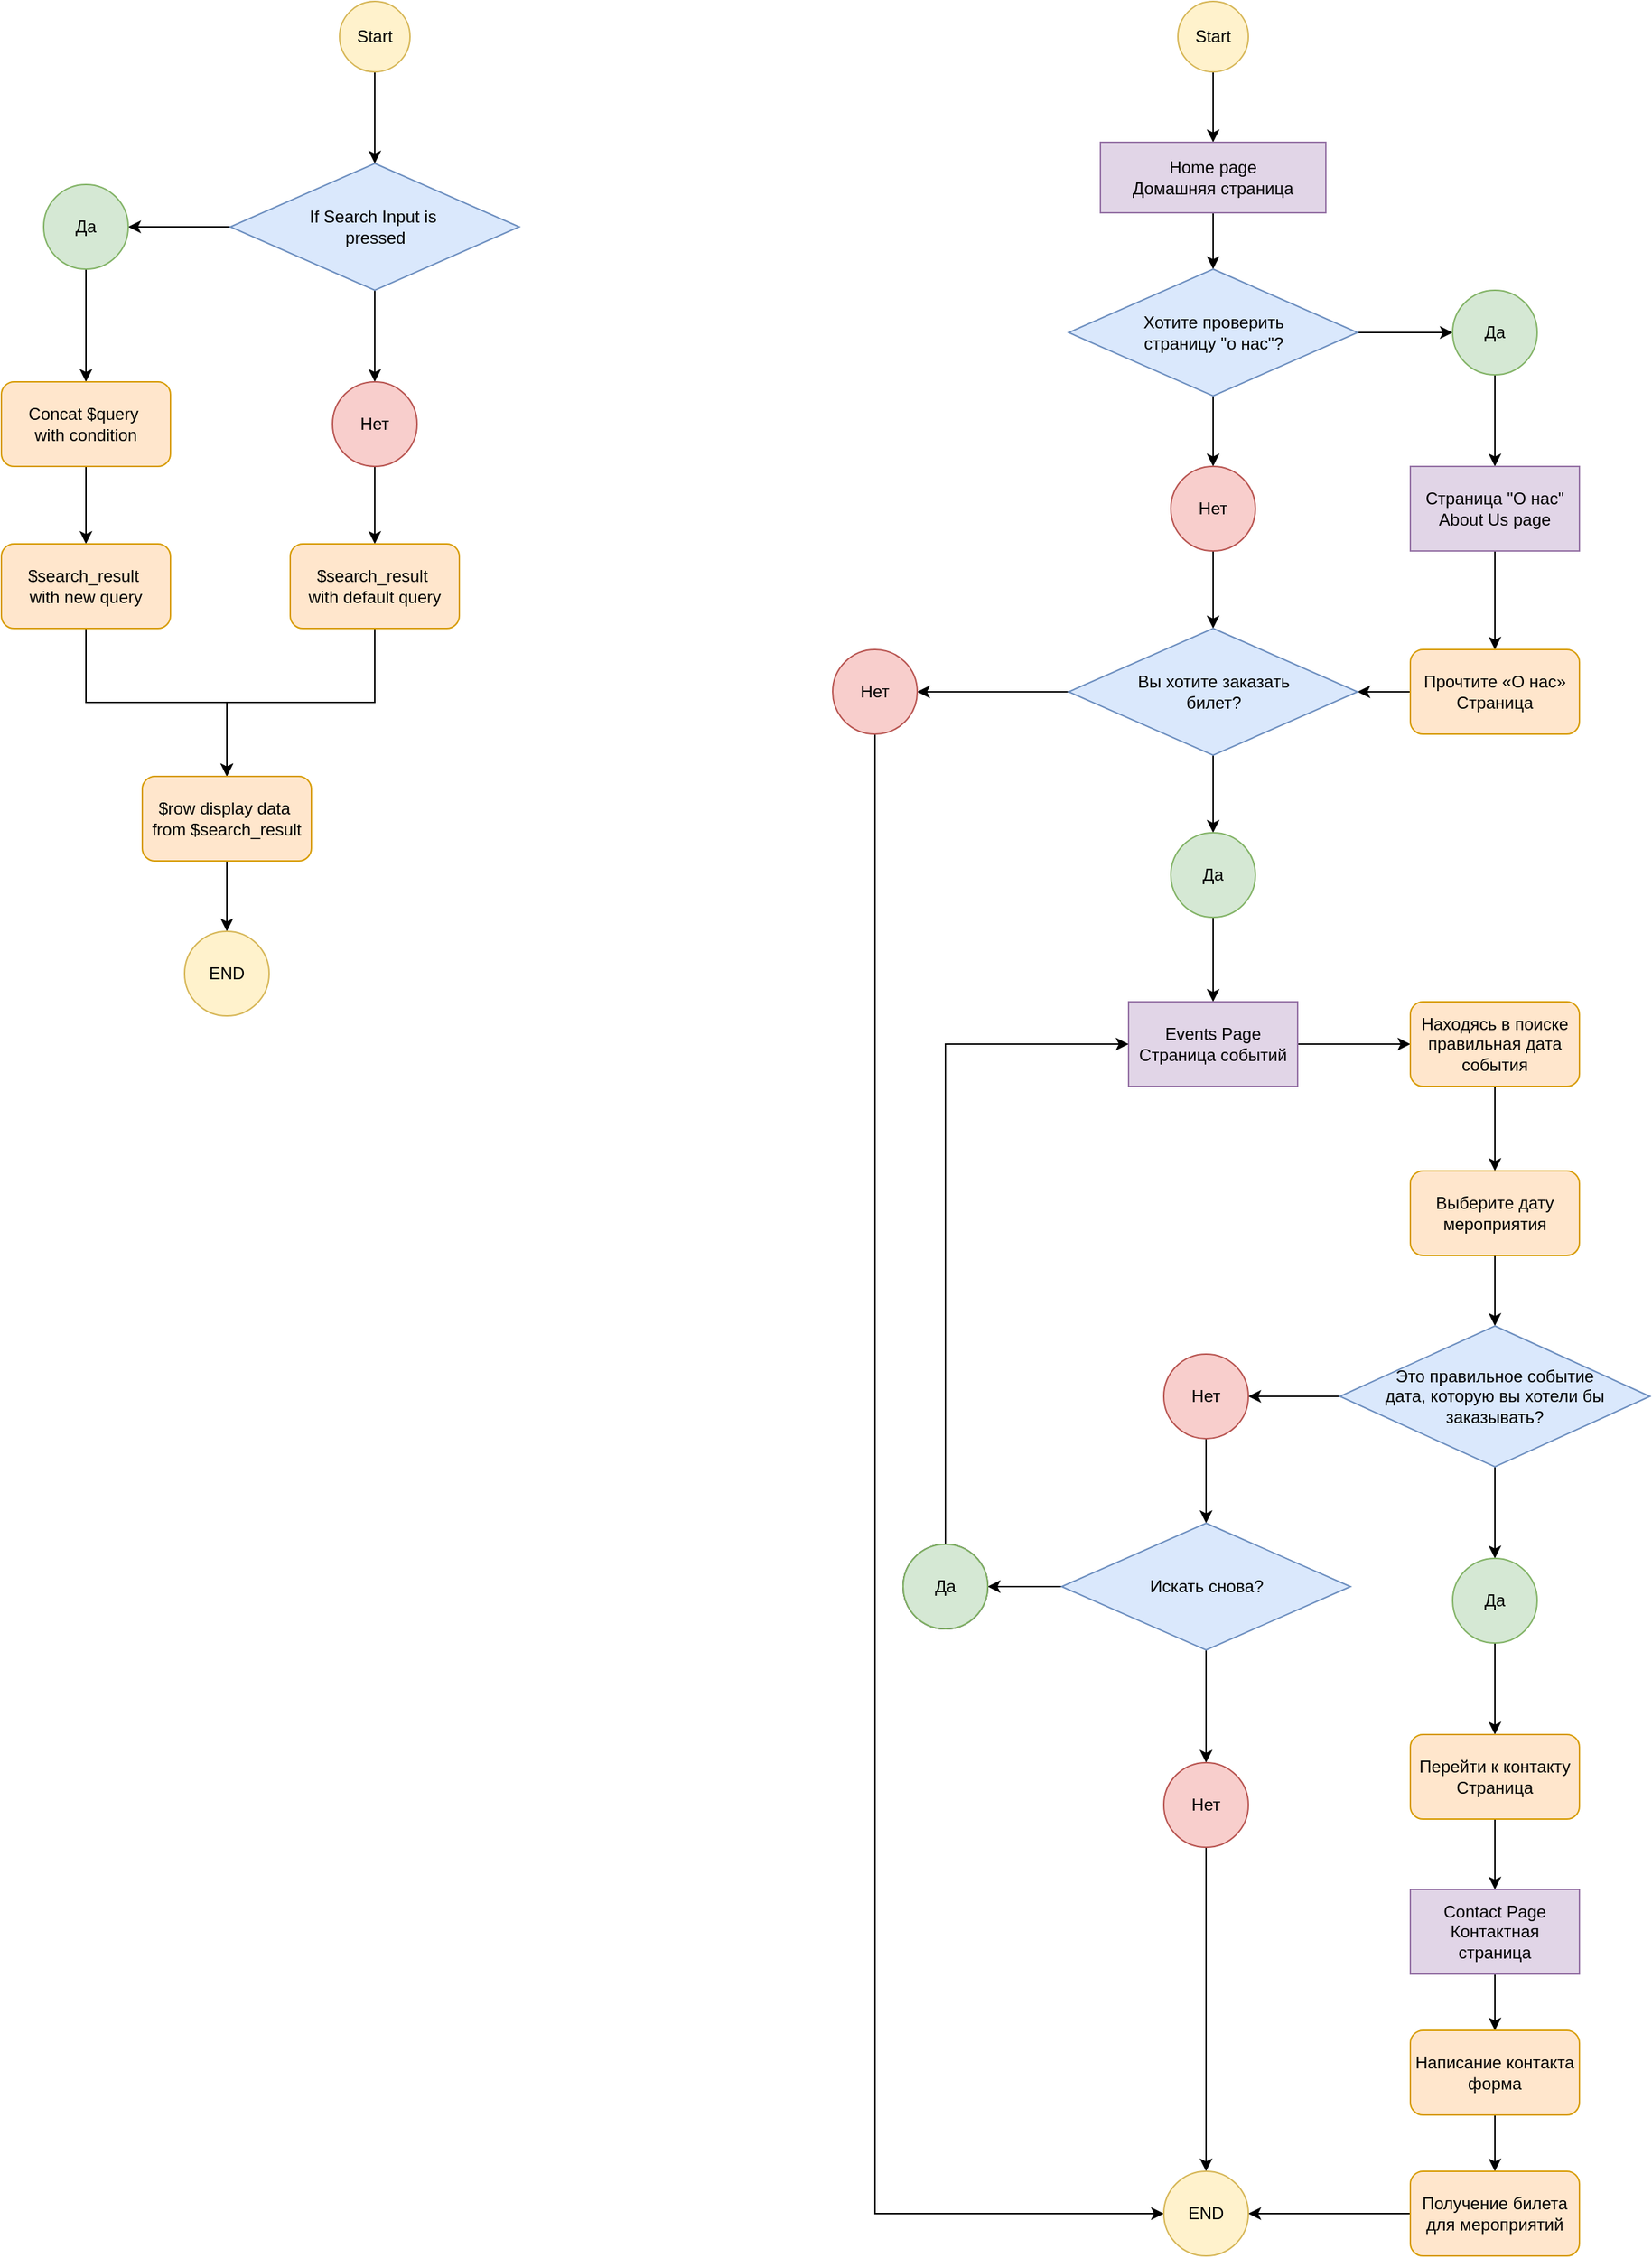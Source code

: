 <mxfile version="15.9.1" type="github">
  <diagram id="C5RBs43oDa-KdzZeNtuy" name="Page-1">
    <mxGraphModel dx="2249" dy="1923" grid="1" gridSize="10" guides="1" tooltips="1" connect="1" arrows="1" fold="1" page="1" pageScale="1" pageWidth="827" pageHeight="1169" math="0" shadow="0">
      <root>
        <mxCell id="WIyWlLk6GJQsqaUBKTNV-0" />
        <mxCell id="WIyWlLk6GJQsqaUBKTNV-1" parent="WIyWlLk6GJQsqaUBKTNV-0" />
        <mxCell id="_kxqz9F-Hs71tGvmmAGX-8" style="edgeStyle=orthogonalEdgeStyle;rounded=0;orthogonalLoop=1;jettySize=auto;html=1;exitX=0.5;exitY=1;exitDx=0;exitDy=0;entryX=0.5;entryY=0;entryDx=0;entryDy=0;" parent="WIyWlLk6GJQsqaUBKTNV-1" source="_kxqz9F-Hs71tGvmmAGX-0" target="_kxqz9F-Hs71tGvmmAGX-1" edge="1">
          <mxGeometry relative="1" as="geometry" />
        </mxCell>
        <mxCell id="_kxqz9F-Hs71tGvmmAGX-0" value="Start" style="ellipse;whiteSpace=wrap;html=1;aspect=fixed;fillColor=#fff2cc;strokeColor=#d6b656;" parent="WIyWlLk6GJQsqaUBKTNV-1" vertex="1">
          <mxGeometry x="435" y="-180" width="50" height="50" as="geometry" />
        </mxCell>
        <mxCell id="_kxqz9F-Hs71tGvmmAGX-9" style="edgeStyle=orthogonalEdgeStyle;rounded=0;orthogonalLoop=1;jettySize=auto;html=1;exitX=0.5;exitY=1;exitDx=0;exitDy=0;entryX=0.5;entryY=0;entryDx=0;entryDy=0;" parent="WIyWlLk6GJQsqaUBKTNV-1" source="_kxqz9F-Hs71tGvmmAGX-1" target="_kxqz9F-Hs71tGvmmAGX-2" edge="1">
          <mxGeometry relative="1" as="geometry" />
        </mxCell>
        <mxCell id="_kxqz9F-Hs71tGvmmAGX-1" value="Home page&lt;br&gt;Домашняя страница" style="rounded=0;whiteSpace=wrap;html=1;fillColor=#e1d5e7;strokeColor=#9673a6;" parent="WIyWlLk6GJQsqaUBKTNV-1" vertex="1">
          <mxGeometry x="380" y="-80" width="160" height="50" as="geometry" />
        </mxCell>
        <mxCell id="_kxqz9F-Hs71tGvmmAGX-10" style="edgeStyle=orthogonalEdgeStyle;rounded=0;orthogonalLoop=1;jettySize=auto;html=1;exitX=1;exitY=0.5;exitDx=0;exitDy=0;entryX=0;entryY=0.5;entryDx=0;entryDy=0;" parent="WIyWlLk6GJQsqaUBKTNV-1" source="_kxqz9F-Hs71tGvmmAGX-2" target="_kxqz9F-Hs71tGvmmAGX-5" edge="1">
          <mxGeometry relative="1" as="geometry" />
        </mxCell>
        <mxCell id="_kxqz9F-Hs71tGvmmAGX-11" style="edgeStyle=orthogonalEdgeStyle;rounded=0;orthogonalLoop=1;jettySize=auto;html=1;exitX=0.5;exitY=1;exitDx=0;exitDy=0;" parent="WIyWlLk6GJQsqaUBKTNV-1" source="_kxqz9F-Hs71tGvmmAGX-2" target="_kxqz9F-Hs71tGvmmAGX-4" edge="1">
          <mxGeometry relative="1" as="geometry" />
        </mxCell>
        <mxCell id="_kxqz9F-Hs71tGvmmAGX-2" value="Хотите проверить &lt;br&gt;страницу &quot;о нас&quot;?" style="rhombus;whiteSpace=wrap;html=1;fillColor=#dae8fc;strokeColor=#6c8ebf;" parent="WIyWlLk6GJQsqaUBKTNV-1" vertex="1">
          <mxGeometry x="357.5" y="10" width="205" height="90" as="geometry" />
        </mxCell>
        <mxCell id="_kxqz9F-Hs71tGvmmAGX-15" style="edgeStyle=orthogonalEdgeStyle;rounded=0;orthogonalLoop=1;jettySize=auto;html=1;exitX=0.5;exitY=1;exitDx=0;exitDy=0;entryX=0.5;entryY=0;entryDx=0;entryDy=0;" parent="WIyWlLk6GJQsqaUBKTNV-1" source="_kxqz9F-Hs71tGvmmAGX-4" target="_kxqz9F-Hs71tGvmmAGX-14" edge="1">
          <mxGeometry relative="1" as="geometry" />
        </mxCell>
        <mxCell id="_kxqz9F-Hs71tGvmmAGX-4" value="Нет" style="ellipse;whiteSpace=wrap;html=1;aspect=fixed;fillColor=#f8cecc;strokeColor=#b85450;" parent="WIyWlLk6GJQsqaUBKTNV-1" vertex="1">
          <mxGeometry x="430" y="150" width="60" height="60" as="geometry" />
        </mxCell>
        <mxCell id="_kxqz9F-Hs71tGvmmAGX-12" style="edgeStyle=orthogonalEdgeStyle;rounded=0;orthogonalLoop=1;jettySize=auto;html=1;exitX=0.5;exitY=1;exitDx=0;exitDy=0;" parent="WIyWlLk6GJQsqaUBKTNV-1" source="_kxqz9F-Hs71tGvmmAGX-5" target="_kxqz9F-Hs71tGvmmAGX-6" edge="1">
          <mxGeometry relative="1" as="geometry" />
        </mxCell>
        <mxCell id="_kxqz9F-Hs71tGvmmAGX-5" value="Да" style="ellipse;whiteSpace=wrap;html=1;aspect=fixed;fillColor=#d5e8d4;strokeColor=#82b366;" parent="WIyWlLk6GJQsqaUBKTNV-1" vertex="1">
          <mxGeometry x="630" y="25" width="60" height="60" as="geometry" />
        </mxCell>
        <mxCell id="_kxqz9F-Hs71tGvmmAGX-13" style="edgeStyle=orthogonalEdgeStyle;rounded=0;orthogonalLoop=1;jettySize=auto;html=1;exitX=0.5;exitY=1;exitDx=0;exitDy=0;entryX=0.5;entryY=0;entryDx=0;entryDy=0;" parent="WIyWlLk6GJQsqaUBKTNV-1" source="_kxqz9F-Hs71tGvmmAGX-6" target="_kxqz9F-Hs71tGvmmAGX-7" edge="1">
          <mxGeometry relative="1" as="geometry" />
        </mxCell>
        <mxCell id="_kxqz9F-Hs71tGvmmAGX-6" value="Страница &quot;О нас&quot;&lt;br&gt;About Us page" style="rounded=0;whiteSpace=wrap;html=1;fillColor=#e1d5e7;strokeColor=#9673a6;" parent="WIyWlLk6GJQsqaUBKTNV-1" vertex="1">
          <mxGeometry x="600" y="150" width="120" height="60" as="geometry" />
        </mxCell>
        <mxCell id="_kxqz9F-Hs71tGvmmAGX-58" style="edgeStyle=orthogonalEdgeStyle;rounded=0;orthogonalLoop=1;jettySize=auto;html=1;exitX=0;exitY=0.5;exitDx=0;exitDy=0;entryX=1;entryY=0.5;entryDx=0;entryDy=0;" parent="WIyWlLk6GJQsqaUBKTNV-1" source="_kxqz9F-Hs71tGvmmAGX-7" target="_kxqz9F-Hs71tGvmmAGX-14" edge="1">
          <mxGeometry relative="1" as="geometry" />
        </mxCell>
        <mxCell id="_kxqz9F-Hs71tGvmmAGX-7" value="&lt;div&gt;Прочтите «О нас»&lt;/div&gt;&lt;div&gt;Страница&lt;/div&gt;" style="rounded=1;whiteSpace=wrap;html=1;fillColor=#ffe6cc;strokeColor=#d79b00;" parent="WIyWlLk6GJQsqaUBKTNV-1" vertex="1">
          <mxGeometry x="600" y="280" width="120" height="60" as="geometry" />
        </mxCell>
        <mxCell id="_kxqz9F-Hs71tGvmmAGX-20" style="edgeStyle=orthogonalEdgeStyle;rounded=0;orthogonalLoop=1;jettySize=auto;html=1;exitX=0;exitY=0.5;exitDx=0;exitDy=0;entryX=1;entryY=0.5;entryDx=0;entryDy=0;" parent="WIyWlLk6GJQsqaUBKTNV-1" source="_kxqz9F-Hs71tGvmmAGX-14" target="_kxqz9F-Hs71tGvmmAGX-18" edge="1">
          <mxGeometry relative="1" as="geometry" />
        </mxCell>
        <mxCell id="_kxqz9F-Hs71tGvmmAGX-21" style="edgeStyle=orthogonalEdgeStyle;rounded=0;orthogonalLoop=1;jettySize=auto;html=1;exitX=0.5;exitY=1;exitDx=0;exitDy=0;" parent="WIyWlLk6GJQsqaUBKTNV-1" source="_kxqz9F-Hs71tGvmmAGX-14" target="_kxqz9F-Hs71tGvmmAGX-19" edge="1">
          <mxGeometry relative="1" as="geometry" />
        </mxCell>
        <mxCell id="_kxqz9F-Hs71tGvmmAGX-14" value="&lt;div&gt;Вы хотите заказать&lt;/div&gt;&lt;div&gt;билет?&lt;/div&gt;" style="rhombus;whiteSpace=wrap;html=1;fillColor=#dae8fc;strokeColor=#6c8ebf;" parent="WIyWlLk6GJQsqaUBKTNV-1" vertex="1">
          <mxGeometry x="357.5" y="265" width="205" height="90" as="geometry" />
        </mxCell>
        <mxCell id="_kxqz9F-Hs71tGvmmAGX-57" style="edgeStyle=orthogonalEdgeStyle;rounded=0;orthogonalLoop=1;jettySize=auto;html=1;exitX=0.5;exitY=1;exitDx=0;exitDy=0;entryX=0;entryY=0.5;entryDx=0;entryDy=0;" parent="WIyWlLk6GJQsqaUBKTNV-1" source="_kxqz9F-Hs71tGvmmAGX-18" target="_kxqz9F-Hs71tGvmmAGX-53" edge="1">
          <mxGeometry relative="1" as="geometry" />
        </mxCell>
        <mxCell id="_kxqz9F-Hs71tGvmmAGX-18" value="Нет" style="ellipse;whiteSpace=wrap;html=1;aspect=fixed;fillColor=#f8cecc;strokeColor=#b85450;" parent="WIyWlLk6GJQsqaUBKTNV-1" vertex="1">
          <mxGeometry x="190" y="280" width="60" height="60" as="geometry" />
        </mxCell>
        <mxCell id="_kxqz9F-Hs71tGvmmAGX-22" style="edgeStyle=orthogonalEdgeStyle;rounded=0;orthogonalLoop=1;jettySize=auto;html=1;exitX=0.5;exitY=1;exitDx=0;exitDy=0;" parent="WIyWlLk6GJQsqaUBKTNV-1" source="_kxqz9F-Hs71tGvmmAGX-19" edge="1">
          <mxGeometry relative="1" as="geometry">
            <mxPoint x="460" y="530" as="targetPoint" />
          </mxGeometry>
        </mxCell>
        <mxCell id="_kxqz9F-Hs71tGvmmAGX-19" value="Да" style="ellipse;whiteSpace=wrap;html=1;aspect=fixed;fillColor=#d5e8d4;strokeColor=#82b366;" parent="WIyWlLk6GJQsqaUBKTNV-1" vertex="1">
          <mxGeometry x="430" y="410" width="60" height="60" as="geometry" />
        </mxCell>
        <mxCell id="_kxqz9F-Hs71tGvmmAGX-31" style="edgeStyle=orthogonalEdgeStyle;rounded=0;orthogonalLoop=1;jettySize=auto;html=1;exitX=1;exitY=0.5;exitDx=0;exitDy=0;" parent="WIyWlLk6GJQsqaUBKTNV-1" source="_kxqz9F-Hs71tGvmmAGX-23" target="_kxqz9F-Hs71tGvmmAGX-24" edge="1">
          <mxGeometry relative="1" as="geometry" />
        </mxCell>
        <mxCell id="_kxqz9F-Hs71tGvmmAGX-23" value="Events Page&lt;br&gt;Страница событий" style="rounded=0;whiteSpace=wrap;html=1;fillColor=#e1d5e7;strokeColor=#9673a6;" parent="WIyWlLk6GJQsqaUBKTNV-1" vertex="1">
          <mxGeometry x="400" y="530" width="120" height="60" as="geometry" />
        </mxCell>
        <mxCell id="_kxqz9F-Hs71tGvmmAGX-28" style="edgeStyle=orthogonalEdgeStyle;rounded=0;orthogonalLoop=1;jettySize=auto;html=1;exitX=0.5;exitY=1;exitDx=0;exitDy=0;entryX=0.5;entryY=0;entryDx=0;entryDy=0;" parent="WIyWlLk6GJQsqaUBKTNV-1" source="_kxqz9F-Hs71tGvmmAGX-24" target="_kxqz9F-Hs71tGvmmAGX-26" edge="1">
          <mxGeometry relative="1" as="geometry" />
        </mxCell>
        <mxCell id="_kxqz9F-Hs71tGvmmAGX-24" value="&lt;div&gt;Находясь в поиске&lt;/div&gt;&lt;div&gt;правильная дата события&lt;/div&gt;" style="rounded=1;whiteSpace=wrap;html=1;fillColor=#ffe6cc;strokeColor=#d79b00;" parent="WIyWlLk6GJQsqaUBKTNV-1" vertex="1">
          <mxGeometry x="600" y="530" width="120" height="60" as="geometry" />
        </mxCell>
        <mxCell id="_kxqz9F-Hs71tGvmmAGX-30" style="edgeStyle=orthogonalEdgeStyle;rounded=0;orthogonalLoop=1;jettySize=auto;html=1;exitX=0.5;exitY=1;exitDx=0;exitDy=0;" parent="WIyWlLk6GJQsqaUBKTNV-1" source="_kxqz9F-Hs71tGvmmAGX-26" target="_kxqz9F-Hs71tGvmmAGX-29" edge="1">
          <mxGeometry relative="1" as="geometry" />
        </mxCell>
        <mxCell id="_kxqz9F-Hs71tGvmmAGX-26" value="Выберите дату мероприятия" style="rounded=1;whiteSpace=wrap;html=1;fillColor=#ffe6cc;strokeColor=#d79b00;" parent="WIyWlLk6GJQsqaUBKTNV-1" vertex="1">
          <mxGeometry x="600" y="650" width="120" height="60" as="geometry" />
        </mxCell>
        <mxCell id="_kxqz9F-Hs71tGvmmAGX-33" style="edgeStyle=orthogonalEdgeStyle;rounded=0;orthogonalLoop=1;jettySize=auto;html=1;exitX=0;exitY=0.5;exitDx=0;exitDy=0;entryX=1;entryY=0.5;entryDx=0;entryDy=0;" parent="WIyWlLk6GJQsqaUBKTNV-1" source="_kxqz9F-Hs71tGvmmAGX-29" target="_kxqz9F-Hs71tGvmmAGX-32" edge="1">
          <mxGeometry relative="1" as="geometry" />
        </mxCell>
        <mxCell id="_kxqz9F-Hs71tGvmmAGX-44" style="edgeStyle=orthogonalEdgeStyle;rounded=0;orthogonalLoop=1;jettySize=auto;html=1;exitX=0.5;exitY=1;exitDx=0;exitDy=0;entryX=0.5;entryY=0;entryDx=0;entryDy=0;" parent="WIyWlLk6GJQsqaUBKTNV-1" source="_kxqz9F-Hs71tGvmmAGX-29" target="_kxqz9F-Hs71tGvmmAGX-43" edge="1">
          <mxGeometry relative="1" as="geometry" />
        </mxCell>
        <mxCell id="_kxqz9F-Hs71tGvmmAGX-29" value="&lt;div&gt;Это правильное событие&lt;/div&gt;&lt;div&gt;дата, которую вы хотели бы&lt;/div&gt;&lt;div&gt;заказывать?&lt;/div&gt;" style="rhombus;whiteSpace=wrap;html=1;fillColor=#dae8fc;strokeColor=#6c8ebf;" parent="WIyWlLk6GJQsqaUBKTNV-1" vertex="1">
          <mxGeometry x="550" y="760" width="220" height="100" as="geometry" />
        </mxCell>
        <mxCell id="_kxqz9F-Hs71tGvmmAGX-35" style="edgeStyle=orthogonalEdgeStyle;rounded=0;orthogonalLoop=1;jettySize=auto;html=1;exitX=0.5;exitY=1;exitDx=0;exitDy=0;entryX=0.5;entryY=0;entryDx=0;entryDy=0;" parent="WIyWlLk6GJQsqaUBKTNV-1" source="_kxqz9F-Hs71tGvmmAGX-32" target="_kxqz9F-Hs71tGvmmAGX-34" edge="1">
          <mxGeometry relative="1" as="geometry" />
        </mxCell>
        <mxCell id="_kxqz9F-Hs71tGvmmAGX-32" value="Нет" style="ellipse;whiteSpace=wrap;html=1;aspect=fixed;fillColor=#f8cecc;strokeColor=#b85450;" parent="WIyWlLk6GJQsqaUBKTNV-1" vertex="1">
          <mxGeometry x="425" y="780" width="60" height="60" as="geometry" />
        </mxCell>
        <mxCell id="_kxqz9F-Hs71tGvmmAGX-39" style="edgeStyle=orthogonalEdgeStyle;rounded=0;orthogonalLoop=1;jettySize=auto;html=1;exitX=0;exitY=0.5;exitDx=0;exitDy=0;entryX=1;entryY=0.5;entryDx=0;entryDy=0;" parent="WIyWlLk6GJQsqaUBKTNV-1" source="_kxqz9F-Hs71tGvmmAGX-34" target="_kxqz9F-Hs71tGvmmAGX-37" edge="1">
          <mxGeometry relative="1" as="geometry" />
        </mxCell>
        <mxCell id="_kxqz9F-Hs71tGvmmAGX-41" style="edgeStyle=orthogonalEdgeStyle;rounded=0;orthogonalLoop=1;jettySize=auto;html=1;exitX=0.5;exitY=1;exitDx=0;exitDy=0;entryX=0.5;entryY=0;entryDx=0;entryDy=0;" parent="WIyWlLk6GJQsqaUBKTNV-1" source="_kxqz9F-Hs71tGvmmAGX-34" target="_kxqz9F-Hs71tGvmmAGX-36" edge="1">
          <mxGeometry relative="1" as="geometry" />
        </mxCell>
        <mxCell id="_kxqz9F-Hs71tGvmmAGX-34" value="Искать снова?" style="rhombus;whiteSpace=wrap;html=1;fillColor=#dae8fc;strokeColor=#6c8ebf;" parent="WIyWlLk6GJQsqaUBKTNV-1" vertex="1">
          <mxGeometry x="352.5" y="900" width="205" height="90" as="geometry" />
        </mxCell>
        <mxCell id="_kxqz9F-Hs71tGvmmAGX-56" style="edgeStyle=orthogonalEdgeStyle;rounded=0;orthogonalLoop=1;jettySize=auto;html=1;exitX=0.5;exitY=1;exitDx=0;exitDy=0;" parent="WIyWlLk6GJQsqaUBKTNV-1" source="_kxqz9F-Hs71tGvmmAGX-36" target="_kxqz9F-Hs71tGvmmAGX-53" edge="1">
          <mxGeometry relative="1" as="geometry" />
        </mxCell>
        <mxCell id="_kxqz9F-Hs71tGvmmAGX-36" value="Нет" style="ellipse;whiteSpace=wrap;html=1;aspect=fixed;fillColor=#f8cecc;strokeColor=#b85450;" parent="WIyWlLk6GJQsqaUBKTNV-1" vertex="1">
          <mxGeometry x="425" y="1070" width="60" height="60" as="geometry" />
        </mxCell>
        <mxCell id="_kxqz9F-Hs71tGvmmAGX-38" style="edgeStyle=orthogonalEdgeStyle;rounded=0;orthogonalLoop=1;jettySize=auto;html=1;exitX=0.5;exitY=0;exitDx=0;exitDy=0;entryX=0;entryY=0.5;entryDx=0;entryDy=0;" parent="WIyWlLk6GJQsqaUBKTNV-1" source="_kxqz9F-Hs71tGvmmAGX-37" target="_kxqz9F-Hs71tGvmmAGX-23" edge="1">
          <mxGeometry relative="1" as="geometry" />
        </mxCell>
        <mxCell id="_kxqz9F-Hs71tGvmmAGX-37" value="Yes" style="ellipse;whiteSpace=wrap;html=1;aspect=fixed;" parent="WIyWlLk6GJQsqaUBKTNV-1" vertex="1">
          <mxGeometry x="240" y="915" width="60" height="60" as="geometry" />
        </mxCell>
        <mxCell id="_kxqz9F-Hs71tGvmmAGX-42" value="Да" style="ellipse;whiteSpace=wrap;html=1;aspect=fixed;fillColor=#d5e8d4;strokeColor=#82b366;" parent="WIyWlLk6GJQsqaUBKTNV-1" vertex="1">
          <mxGeometry x="240" y="915" width="60" height="60" as="geometry" />
        </mxCell>
        <mxCell id="_kxqz9F-Hs71tGvmmAGX-46" style="edgeStyle=orthogonalEdgeStyle;rounded=0;orthogonalLoop=1;jettySize=auto;html=1;exitX=0.5;exitY=1;exitDx=0;exitDy=0;entryX=0.5;entryY=0;entryDx=0;entryDy=0;" parent="WIyWlLk6GJQsqaUBKTNV-1" source="_kxqz9F-Hs71tGvmmAGX-43" target="_kxqz9F-Hs71tGvmmAGX-45" edge="1">
          <mxGeometry relative="1" as="geometry" />
        </mxCell>
        <mxCell id="_kxqz9F-Hs71tGvmmAGX-43" value="Да" style="ellipse;whiteSpace=wrap;html=1;aspect=fixed;fillColor=#d5e8d4;strokeColor=#82b366;" parent="WIyWlLk6GJQsqaUBKTNV-1" vertex="1">
          <mxGeometry x="630" y="925" width="60" height="60" as="geometry" />
        </mxCell>
        <mxCell id="_kxqz9F-Hs71tGvmmAGX-48" style="edgeStyle=orthogonalEdgeStyle;rounded=0;orthogonalLoop=1;jettySize=auto;html=1;exitX=0.5;exitY=1;exitDx=0;exitDy=0;entryX=0.5;entryY=0;entryDx=0;entryDy=0;" parent="WIyWlLk6GJQsqaUBKTNV-1" source="_kxqz9F-Hs71tGvmmAGX-45" target="_kxqz9F-Hs71tGvmmAGX-47" edge="1">
          <mxGeometry relative="1" as="geometry" />
        </mxCell>
        <mxCell id="_kxqz9F-Hs71tGvmmAGX-45" value="&lt;div&gt;Перейти к контакту&lt;/div&gt;&lt;div&gt;Страница&lt;/div&gt;" style="rounded=1;whiteSpace=wrap;html=1;fillColor=#ffe6cc;strokeColor=#d79b00;" parent="WIyWlLk6GJQsqaUBKTNV-1" vertex="1">
          <mxGeometry x="600" y="1050" width="120" height="60" as="geometry" />
        </mxCell>
        <mxCell id="_kxqz9F-Hs71tGvmmAGX-51" style="edgeStyle=orthogonalEdgeStyle;rounded=0;orthogonalLoop=1;jettySize=auto;html=1;exitX=0.5;exitY=1;exitDx=0;exitDy=0;entryX=0.5;entryY=0;entryDx=0;entryDy=0;" parent="WIyWlLk6GJQsqaUBKTNV-1" source="_kxqz9F-Hs71tGvmmAGX-47" target="_kxqz9F-Hs71tGvmmAGX-50" edge="1">
          <mxGeometry relative="1" as="geometry" />
        </mxCell>
        <mxCell id="_kxqz9F-Hs71tGvmmAGX-47" value="Contact Page&lt;br&gt;Контактная страница" style="rounded=0;whiteSpace=wrap;html=1;fillColor=#e1d5e7;strokeColor=#9673a6;" parent="WIyWlLk6GJQsqaUBKTNV-1" vertex="1">
          <mxGeometry x="600" y="1160" width="120" height="60" as="geometry" />
        </mxCell>
        <mxCell id="_kxqz9F-Hs71tGvmmAGX-55" style="edgeStyle=orthogonalEdgeStyle;rounded=0;orthogonalLoop=1;jettySize=auto;html=1;exitX=0.5;exitY=1;exitDx=0;exitDy=0;entryX=0.5;entryY=0;entryDx=0;entryDy=0;" parent="WIyWlLk6GJQsqaUBKTNV-1" source="_kxqz9F-Hs71tGvmmAGX-50" target="_kxqz9F-Hs71tGvmmAGX-52" edge="1">
          <mxGeometry relative="1" as="geometry" />
        </mxCell>
        <mxCell id="_kxqz9F-Hs71tGvmmAGX-50" value="&lt;div&gt;Написание контакта&lt;/div&gt;&lt;div&gt;форма&lt;/div&gt;" style="rounded=1;whiteSpace=wrap;html=1;fillColor=#ffe6cc;strokeColor=#d79b00;" parent="WIyWlLk6GJQsqaUBKTNV-1" vertex="1">
          <mxGeometry x="600" y="1260" width="120" height="60" as="geometry" />
        </mxCell>
        <mxCell id="_kxqz9F-Hs71tGvmmAGX-54" style="edgeStyle=orthogonalEdgeStyle;rounded=0;orthogonalLoop=1;jettySize=auto;html=1;exitX=0;exitY=0.5;exitDx=0;exitDy=0;entryX=1;entryY=0.5;entryDx=0;entryDy=0;" parent="WIyWlLk6GJQsqaUBKTNV-1" source="_kxqz9F-Hs71tGvmmAGX-52" target="_kxqz9F-Hs71tGvmmAGX-53" edge="1">
          <mxGeometry relative="1" as="geometry" />
        </mxCell>
        <mxCell id="_kxqz9F-Hs71tGvmmAGX-52" value="&lt;div&gt;Получение билета&lt;/div&gt;&lt;div&gt;для мероприятий&lt;/div&gt;" style="rounded=1;whiteSpace=wrap;html=1;fillColor=#ffe6cc;strokeColor=#d79b00;" parent="WIyWlLk6GJQsqaUBKTNV-1" vertex="1">
          <mxGeometry x="600" y="1360" width="120" height="60" as="geometry" />
        </mxCell>
        <mxCell id="_kxqz9F-Hs71tGvmmAGX-53" value="END" style="ellipse;whiteSpace=wrap;html=1;aspect=fixed;fillColor=#fff2cc;strokeColor=#d6b656;" parent="WIyWlLk6GJQsqaUBKTNV-1" vertex="1">
          <mxGeometry x="425" y="1360" width="60" height="60" as="geometry" />
        </mxCell>
        <mxCell id="1zrsWbWUD5mT0xcxDLEe-5" style="edgeStyle=orthogonalEdgeStyle;rounded=0;orthogonalLoop=1;jettySize=auto;html=1;exitX=0.5;exitY=1;exitDx=0;exitDy=0;entryX=0.5;entryY=0;entryDx=0;entryDy=0;" edge="1" parent="WIyWlLk6GJQsqaUBKTNV-1" source="1zrsWbWUD5mT0xcxDLEe-0" target="1zrsWbWUD5mT0xcxDLEe-1">
          <mxGeometry relative="1" as="geometry" />
        </mxCell>
        <mxCell id="1zrsWbWUD5mT0xcxDLEe-0" value="Start" style="ellipse;whiteSpace=wrap;html=1;aspect=fixed;fillColor=#fff2cc;strokeColor=#d6b656;" vertex="1" parent="WIyWlLk6GJQsqaUBKTNV-1">
          <mxGeometry x="-160" y="-180" width="50" height="50" as="geometry" />
        </mxCell>
        <mxCell id="1zrsWbWUD5mT0xcxDLEe-4" style="edgeStyle=orthogonalEdgeStyle;rounded=0;orthogonalLoop=1;jettySize=auto;html=1;exitX=0.5;exitY=1;exitDx=0;exitDy=0;" edge="1" parent="WIyWlLk6GJQsqaUBKTNV-1" source="1zrsWbWUD5mT0xcxDLEe-1" target="1zrsWbWUD5mT0xcxDLEe-3">
          <mxGeometry relative="1" as="geometry" />
        </mxCell>
        <mxCell id="1zrsWbWUD5mT0xcxDLEe-6" style="edgeStyle=orthogonalEdgeStyle;rounded=0;orthogonalLoop=1;jettySize=auto;html=1;exitX=0;exitY=0.5;exitDx=0;exitDy=0;" edge="1" parent="WIyWlLk6GJQsqaUBKTNV-1" source="1zrsWbWUD5mT0xcxDLEe-1" target="1zrsWbWUD5mT0xcxDLEe-2">
          <mxGeometry relative="1" as="geometry" />
        </mxCell>
        <mxCell id="1zrsWbWUD5mT0xcxDLEe-1" value="If Search Input is&amp;nbsp;&lt;br&gt;pressed" style="rhombus;whiteSpace=wrap;html=1;fillColor=#dae8fc;strokeColor=#6c8ebf;" vertex="1" parent="WIyWlLk6GJQsqaUBKTNV-1">
          <mxGeometry x="-237.5" y="-65" width="205" height="90" as="geometry" />
        </mxCell>
        <mxCell id="1zrsWbWUD5mT0xcxDLEe-11" style="edgeStyle=orthogonalEdgeStyle;rounded=0;orthogonalLoop=1;jettySize=auto;html=1;exitX=0.5;exitY=1;exitDx=0;exitDy=0;entryX=0.5;entryY=0;entryDx=0;entryDy=0;" edge="1" parent="WIyWlLk6GJQsqaUBKTNV-1" source="1zrsWbWUD5mT0xcxDLEe-2" target="1zrsWbWUD5mT0xcxDLEe-7">
          <mxGeometry relative="1" as="geometry" />
        </mxCell>
        <mxCell id="1zrsWbWUD5mT0xcxDLEe-2" value="Да" style="ellipse;whiteSpace=wrap;html=1;aspect=fixed;fillColor=#d5e8d4;strokeColor=#82b366;" vertex="1" parent="WIyWlLk6GJQsqaUBKTNV-1">
          <mxGeometry x="-370" y="-50" width="60" height="60" as="geometry" />
        </mxCell>
        <mxCell id="1zrsWbWUD5mT0xcxDLEe-13" style="edgeStyle=orthogonalEdgeStyle;rounded=0;orthogonalLoop=1;jettySize=auto;html=1;exitX=0.5;exitY=1;exitDx=0;exitDy=0;" edge="1" parent="WIyWlLk6GJQsqaUBKTNV-1" source="1zrsWbWUD5mT0xcxDLEe-3" target="1zrsWbWUD5mT0xcxDLEe-9">
          <mxGeometry relative="1" as="geometry" />
        </mxCell>
        <mxCell id="1zrsWbWUD5mT0xcxDLEe-3" value="Нет" style="ellipse;whiteSpace=wrap;html=1;aspect=fixed;fillColor=#f8cecc;strokeColor=#b85450;" vertex="1" parent="WIyWlLk6GJQsqaUBKTNV-1">
          <mxGeometry x="-165" y="90" width="60" height="60" as="geometry" />
        </mxCell>
        <mxCell id="1zrsWbWUD5mT0xcxDLEe-12" style="edgeStyle=orthogonalEdgeStyle;rounded=0;orthogonalLoop=1;jettySize=auto;html=1;exitX=0.5;exitY=1;exitDx=0;exitDy=0;" edge="1" parent="WIyWlLk6GJQsqaUBKTNV-1" source="1zrsWbWUD5mT0xcxDLEe-7" target="1zrsWbWUD5mT0xcxDLEe-8">
          <mxGeometry relative="1" as="geometry" />
        </mxCell>
        <mxCell id="1zrsWbWUD5mT0xcxDLEe-7" value="&lt;div&gt;Concat $query&amp;nbsp;&lt;/div&gt;&lt;div&gt;with condition&lt;/div&gt;" style="rounded=1;whiteSpace=wrap;html=1;fillColor=#ffe6cc;strokeColor=#d79b00;" vertex="1" parent="WIyWlLk6GJQsqaUBKTNV-1">
          <mxGeometry x="-400" y="90" width="120" height="60" as="geometry" />
        </mxCell>
        <mxCell id="1zrsWbWUD5mT0xcxDLEe-16" style="edgeStyle=orthogonalEdgeStyle;rounded=0;orthogonalLoop=1;jettySize=auto;html=1;exitX=0.5;exitY=1;exitDx=0;exitDy=0;entryX=0.5;entryY=0;entryDx=0;entryDy=0;" edge="1" parent="WIyWlLk6GJQsqaUBKTNV-1" source="1zrsWbWUD5mT0xcxDLEe-8" target="1zrsWbWUD5mT0xcxDLEe-14">
          <mxGeometry relative="1" as="geometry" />
        </mxCell>
        <mxCell id="1zrsWbWUD5mT0xcxDLEe-8" value="&lt;div&gt;$search_result&amp;nbsp;&lt;/div&gt;&lt;div&gt;with new query&lt;/div&gt;" style="rounded=1;whiteSpace=wrap;html=1;fillColor=#ffe6cc;strokeColor=#d79b00;" vertex="1" parent="WIyWlLk6GJQsqaUBKTNV-1">
          <mxGeometry x="-400" y="205" width="120" height="60" as="geometry" />
        </mxCell>
        <mxCell id="1zrsWbWUD5mT0xcxDLEe-15" style="edgeStyle=orthogonalEdgeStyle;rounded=0;orthogonalLoop=1;jettySize=auto;html=1;exitX=0.5;exitY=1;exitDx=0;exitDy=0;entryX=0.5;entryY=0;entryDx=0;entryDy=0;" edge="1" parent="WIyWlLk6GJQsqaUBKTNV-1" source="1zrsWbWUD5mT0xcxDLEe-9" target="1zrsWbWUD5mT0xcxDLEe-14">
          <mxGeometry relative="1" as="geometry" />
        </mxCell>
        <mxCell id="1zrsWbWUD5mT0xcxDLEe-9" value="&lt;div&gt;$search_result&amp;nbsp;&lt;/div&gt;&lt;div&gt;with default query&lt;/div&gt;" style="rounded=1;whiteSpace=wrap;html=1;fillColor=#ffe6cc;strokeColor=#d79b00;" vertex="1" parent="WIyWlLk6GJQsqaUBKTNV-1">
          <mxGeometry x="-195" y="205" width="120" height="60" as="geometry" />
        </mxCell>
        <mxCell id="1zrsWbWUD5mT0xcxDLEe-17" style="edgeStyle=orthogonalEdgeStyle;rounded=0;orthogonalLoop=1;jettySize=auto;html=1;exitX=0.5;exitY=1;exitDx=0;exitDy=0;" edge="1" parent="WIyWlLk6GJQsqaUBKTNV-1" source="1zrsWbWUD5mT0xcxDLEe-14">
          <mxGeometry relative="1" as="geometry">
            <mxPoint x="-240" y="480" as="targetPoint" />
          </mxGeometry>
        </mxCell>
        <mxCell id="1zrsWbWUD5mT0xcxDLEe-14" value="$row display data&amp;nbsp;&lt;br&gt;from $search_result" style="rounded=1;whiteSpace=wrap;html=1;fillColor=#ffe6cc;strokeColor=#d79b00;" vertex="1" parent="WIyWlLk6GJQsqaUBKTNV-1">
          <mxGeometry x="-300" y="370" width="120" height="60" as="geometry" />
        </mxCell>
        <mxCell id="1zrsWbWUD5mT0xcxDLEe-18" value="END" style="ellipse;whiteSpace=wrap;html=1;aspect=fixed;fillColor=#fff2cc;strokeColor=#d6b656;" vertex="1" parent="WIyWlLk6GJQsqaUBKTNV-1">
          <mxGeometry x="-270" y="480" width="60" height="60" as="geometry" />
        </mxCell>
      </root>
    </mxGraphModel>
  </diagram>
</mxfile>
